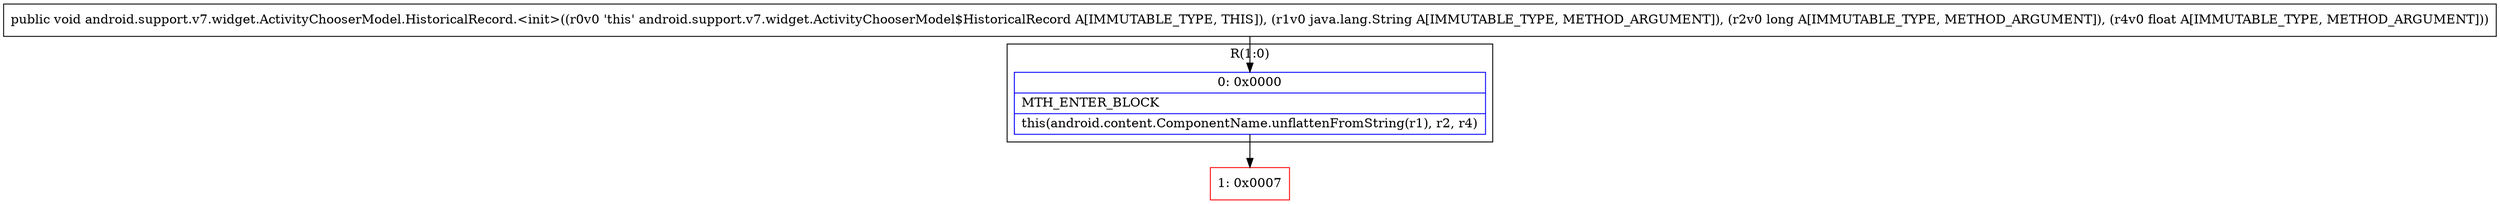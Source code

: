 digraph "CFG forandroid.support.v7.widget.ActivityChooserModel.HistoricalRecord.\<init\>(Ljava\/lang\/String;JF)V" {
subgraph cluster_Region_1852159270 {
label = "R(1:0)";
node [shape=record,color=blue];
Node_0 [shape=record,label="{0\:\ 0x0000|MTH_ENTER_BLOCK\l|this(android.content.ComponentName.unflattenFromString(r1), r2, r4)\l}"];
}
Node_1 [shape=record,color=red,label="{1\:\ 0x0007}"];
MethodNode[shape=record,label="{public void android.support.v7.widget.ActivityChooserModel.HistoricalRecord.\<init\>((r0v0 'this' android.support.v7.widget.ActivityChooserModel$HistoricalRecord A[IMMUTABLE_TYPE, THIS]), (r1v0 java.lang.String A[IMMUTABLE_TYPE, METHOD_ARGUMENT]), (r2v0 long A[IMMUTABLE_TYPE, METHOD_ARGUMENT]), (r4v0 float A[IMMUTABLE_TYPE, METHOD_ARGUMENT])) }"];
MethodNode -> Node_0;
Node_0 -> Node_1;
}

